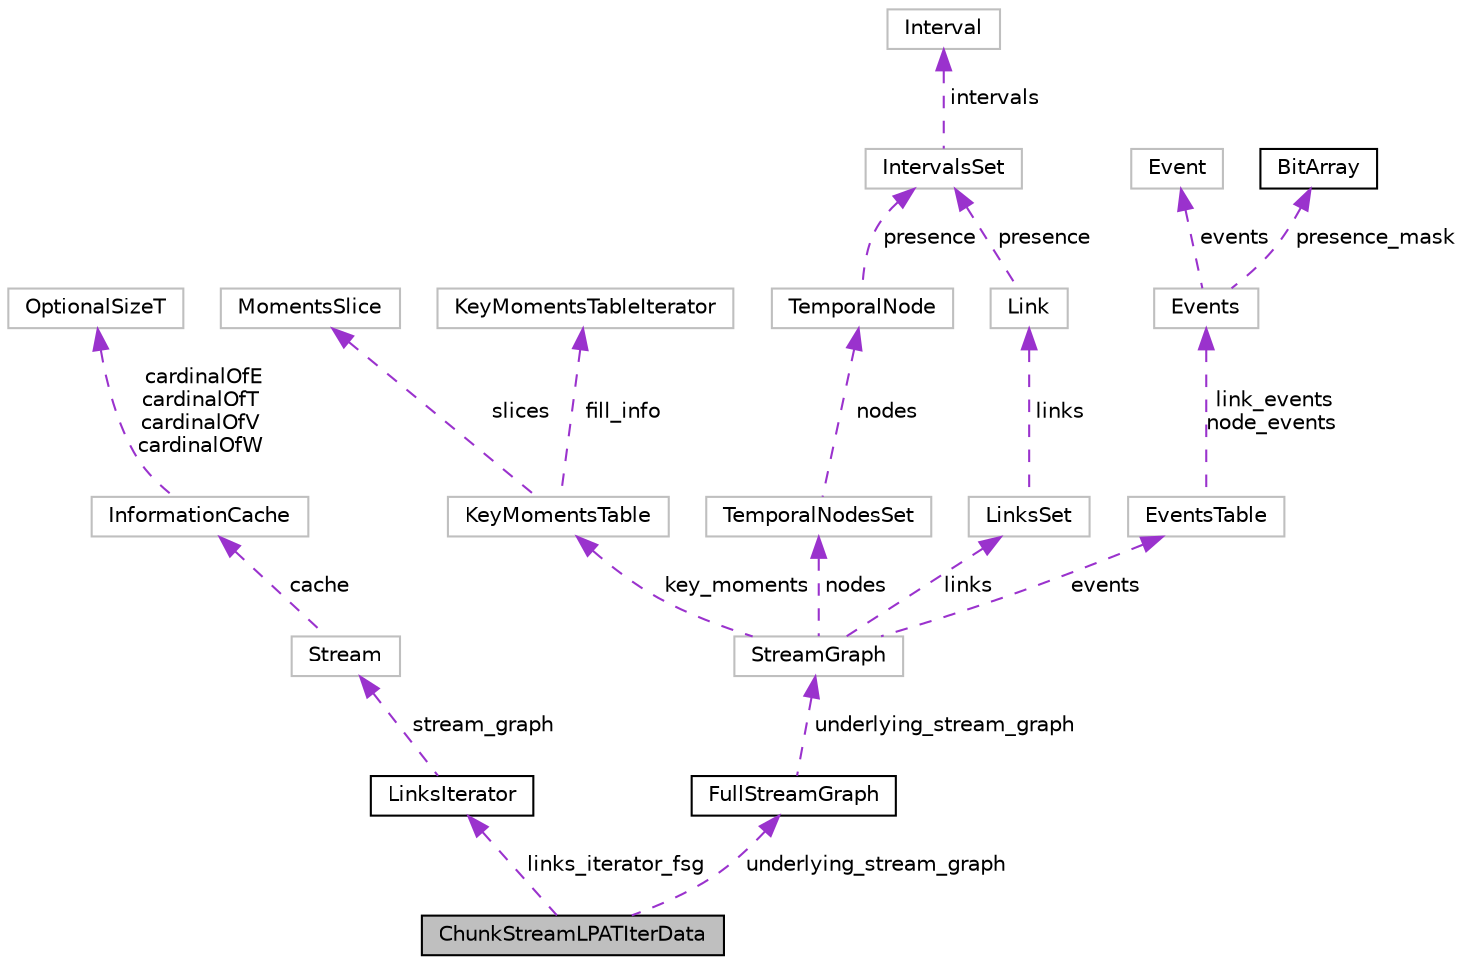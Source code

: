 digraph "ChunkStreamLPATIterData"
{
 // LATEX_PDF_SIZE
  edge [fontname="Helvetica",fontsize="10",labelfontname="Helvetica",labelfontsize="10"];
  node [fontname="Helvetica",fontsize="10",shape=record];
  Node1 [label="ChunkStreamLPATIterData",height=0.2,width=0.4,color="black", fillcolor="grey75", style="filled", fontcolor="black",tooltip=" "];
  Node2 -> Node1 [dir="back",color="darkorchid3",fontsize="10",style="dashed",label=" links_iterator_fsg" ];
  Node2 [label="LinksIterator",height=0.2,width=0.4,color="black", fillcolor="white", style="filled",URL="$structLinksIterator.html",tooltip="An iterator over links."];
  Node3 -> Node2 [dir="back",color="darkorchid3",fontsize="10",style="dashed",label=" stream_graph" ];
  Node3 [label="Stream",height=0.2,width=0.4,color="grey75", fillcolor="white", style="filled",URL="$structStream.html",tooltip=" "];
  Node4 -> Node3 [dir="back",color="darkorchid3",fontsize="10",style="dashed",label=" cache" ];
  Node4 [label="InformationCache",height=0.2,width=0.4,color="grey75", fillcolor="white", style="filled",URL="$structInformationCache.html",tooltip=" "];
  Node5 -> Node4 [dir="back",color="darkorchid3",fontsize="10",style="dashed",label=" cardinalOfE\ncardinalOfT\ncardinalOfV\ncardinalOfW" ];
  Node5 [label="OptionalSizeT",height=0.2,width=0.4,color="grey75", fillcolor="white", style="filled",URL="$structOptionalSizeT.html",tooltip=" "];
  Node6 -> Node1 [dir="back",color="darkorchid3",fontsize="10",style="dashed",label=" underlying_stream_graph" ];
  Node6 [label="FullStreamGraph",height=0.2,width=0.4,color="black", fillcolor="white", style="filled",URL="$structFullStreamGraph.html",tooltip="The FullStreamGraph structure."];
  Node7 -> Node6 [dir="back",color="darkorchid3",fontsize="10",style="dashed",label=" underlying_stream_graph" ];
  Node7 [label="StreamGraph",height=0.2,width=0.4,color="grey75", fillcolor="white", style="filled",URL="$structStreamGraph.html",tooltip=" "];
  Node8 -> Node7 [dir="back",color="darkorchid3",fontsize="10",style="dashed",label=" key_moments" ];
  Node8 [label="KeyMomentsTable",height=0.2,width=0.4,color="grey75", fillcolor="white", style="filled",URL="$structKeyMomentsTable.html",tooltip=" "];
  Node9 -> Node8 [dir="back",color="darkorchid3",fontsize="10",style="dashed",label=" slices" ];
  Node9 [label="MomentsSlice",height=0.2,width=0.4,color="grey75", fillcolor="white", style="filled",URL="$structMomentsSlice.html",tooltip=" "];
  Node10 -> Node8 [dir="back",color="darkorchid3",fontsize="10",style="dashed",label=" fill_info" ];
  Node10 [label="KeyMomentsTableIterator",height=0.2,width=0.4,color="grey75", fillcolor="white", style="filled",URL="$structKeyMomentsTableIterator.html",tooltip=" "];
  Node11 -> Node7 [dir="back",color="darkorchid3",fontsize="10",style="dashed",label=" nodes" ];
  Node11 [label="TemporalNodesSet",height=0.2,width=0.4,color="grey75", fillcolor="white", style="filled",URL="$structTemporalNodesSet.html",tooltip=" "];
  Node12 -> Node11 [dir="back",color="darkorchid3",fontsize="10",style="dashed",label=" nodes" ];
  Node12 [label="TemporalNode",height=0.2,width=0.4,color="grey75", fillcolor="white", style="filled",URL="$structTemporalNode.html",tooltip=" "];
  Node13 -> Node12 [dir="back",color="darkorchid3",fontsize="10",style="dashed",label=" presence" ];
  Node13 [label="IntervalsSet",height=0.2,width=0.4,color="grey75", fillcolor="white", style="filled",URL="$structIntervalsSet.html",tooltip=" "];
  Node14 -> Node13 [dir="back",color="darkorchid3",fontsize="10",style="dashed",label=" intervals" ];
  Node14 [label="Interval",height=0.2,width=0.4,color="grey75", fillcolor="white", style="filled",URL="$structInterval.html",tooltip=" "];
  Node15 -> Node7 [dir="back",color="darkorchid3",fontsize="10",style="dashed",label=" links" ];
  Node15 [label="LinksSet",height=0.2,width=0.4,color="grey75", fillcolor="white", style="filled",URL="$structLinksSet.html",tooltip=" "];
  Node16 -> Node15 [dir="back",color="darkorchid3",fontsize="10",style="dashed",label=" links" ];
  Node16 [label="Link",height=0.2,width=0.4,color="grey75", fillcolor="white", style="filled",URL="$structLink.html",tooltip=" "];
  Node13 -> Node16 [dir="back",color="darkorchid3",fontsize="10",style="dashed",label=" presence" ];
  Node17 -> Node7 [dir="back",color="darkorchid3",fontsize="10",style="dashed",label=" events" ];
  Node17 [label="EventsTable",height=0.2,width=0.4,color="grey75", fillcolor="white", style="filled",URL="$structEventsTable.html",tooltip=" "];
  Node18 -> Node17 [dir="back",color="darkorchid3",fontsize="10",style="dashed",label=" link_events\nnode_events" ];
  Node18 [label="Events",height=0.2,width=0.4,color="grey75", fillcolor="white", style="filled",URL="$structEvents.html",tooltip=" "];
  Node19 -> Node18 [dir="back",color="darkorchid3",fontsize="10",style="dashed",label=" events" ];
  Node19 [label="Event",height=0.2,width=0.4,color="grey75", fillcolor="white", style="filled",URL="$structEvent.html",tooltip=" "];
  Node20 -> Node18 [dir="back",color="darkorchid3",fontsize="10",style="dashed",label=" presence_mask" ];
  Node20 [label="BitArray",height=0.2,width=0.4,color="black", fillcolor="white", style="filled",URL="$structBitArray.html",tooltip="The structure of a variable length array of bits."];
}
